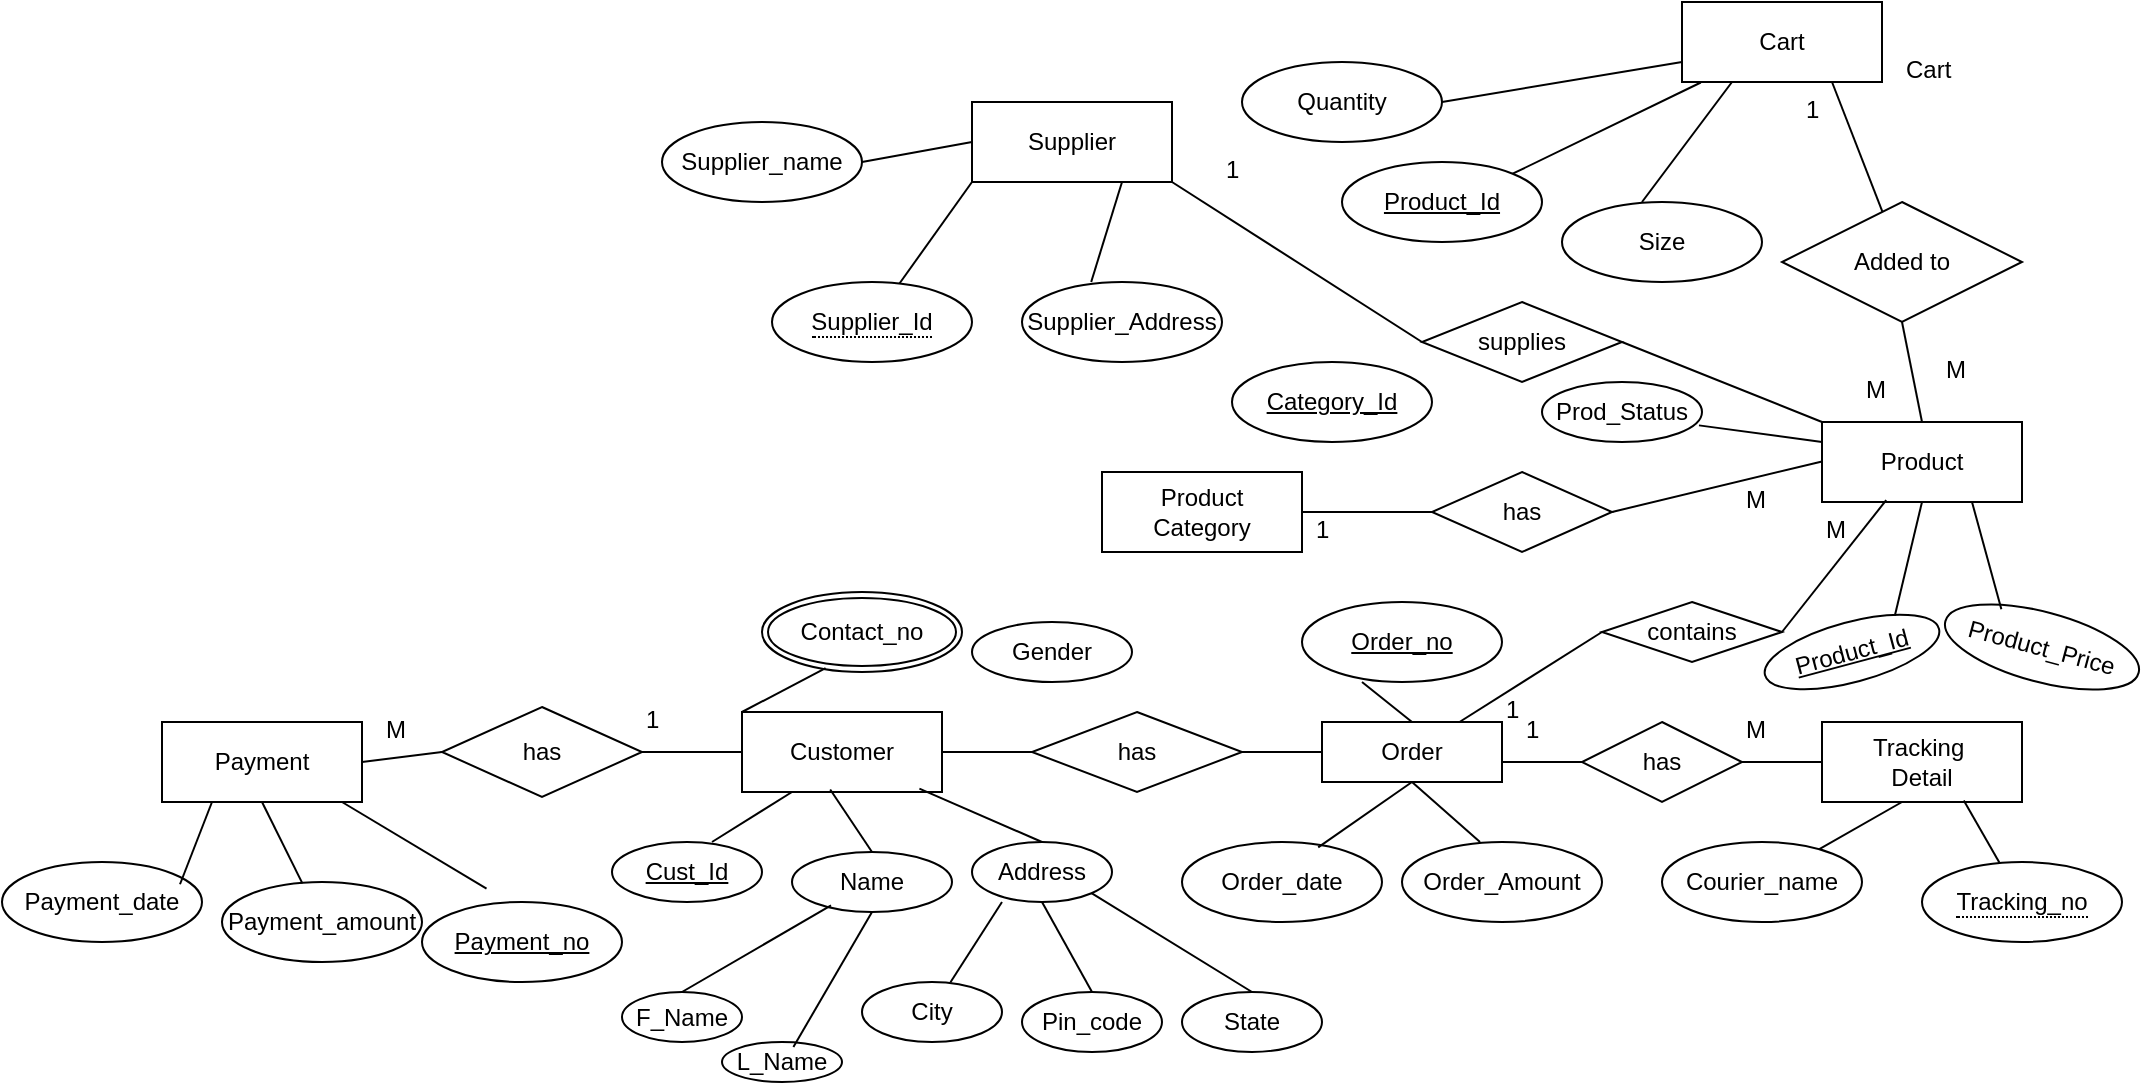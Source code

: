 <mxfile version="27.0.5">
  <diagram name="Page-1" id="hpA-FdxMp2U5agoBRCcL">
    <mxGraphModel dx="1973" dy="633" grid="1" gridSize="10" guides="1" tooltips="1" connect="1" arrows="1" fold="1" page="1" pageScale="1" pageWidth="850" pageHeight="1100" math="0" shadow="0">
      <root>
        <mxCell id="0" />
        <mxCell id="1" parent="0" />
        <mxCell id="492UR5n4Qzq-3vBuhwkM-1" value="Cart" style="whiteSpace=wrap;html=1;align=center;" parent="1" vertex="1">
          <mxGeometry x="730" y="40" width="100" height="40" as="geometry" />
        </mxCell>
        <mxCell id="492UR5n4Qzq-3vBuhwkM-2" value="Quantity" style="ellipse;whiteSpace=wrap;html=1;align=center;" parent="1" vertex="1">
          <mxGeometry x="510" y="70" width="100" height="40" as="geometry" />
        </mxCell>
        <mxCell id="492UR5n4Qzq-3vBuhwkM-4" value="Size" style="ellipse;whiteSpace=wrap;html=1;align=center;" parent="1" vertex="1">
          <mxGeometry x="670" y="140" width="100" height="40" as="geometry" />
        </mxCell>
        <mxCell id="492UR5n4Qzq-3vBuhwkM-6" value="" style="endArrow=none;html=1;rounded=0;exitX=1;exitY=0.5;exitDx=0;exitDy=0;entryX=0;entryY=0.75;entryDx=0;entryDy=0;" parent="1" source="492UR5n4Qzq-3vBuhwkM-2" target="492UR5n4Qzq-3vBuhwkM-1" edge="1">
          <mxGeometry relative="1" as="geometry">
            <mxPoint x="580" y="100" as="sourcePoint" />
            <mxPoint x="740" y="100" as="targetPoint" />
          </mxGeometry>
        </mxCell>
        <mxCell id="492UR5n4Qzq-3vBuhwkM-7" value="" style="endArrow=none;html=1;rounded=0;entryX=0.25;entryY=1;entryDx=0;entryDy=0;" parent="1" target="492UR5n4Qzq-3vBuhwkM-1" edge="1">
          <mxGeometry relative="1" as="geometry">
            <mxPoint x="710" y="140" as="sourcePoint" />
            <mxPoint x="740" y="100" as="targetPoint" />
          </mxGeometry>
        </mxCell>
        <mxCell id="492UR5n4Qzq-3vBuhwkM-8" value="" style="endArrow=none;html=1;rounded=0;entryX=0.094;entryY=1.006;entryDx=0;entryDy=0;entryPerimeter=0;exitX=1;exitY=0;exitDx=0;exitDy=0;" parent="1" source="492UR5n4Qzq-3vBuhwkM-14" target="492UR5n4Qzq-3vBuhwkM-1" edge="1">
          <mxGeometry relative="1" as="geometry">
            <mxPoint x="651.235" y="124.383" as="sourcePoint" />
            <mxPoint x="740" y="100" as="targetPoint" />
          </mxGeometry>
        </mxCell>
        <mxCell id="492UR5n4Qzq-3vBuhwkM-9" value="Added to" style="shape=rhombus;perimeter=rhombusPerimeter;whiteSpace=wrap;html=1;align=center;" parent="1" vertex="1">
          <mxGeometry x="780" y="140" width="120" height="60" as="geometry" />
        </mxCell>
        <mxCell id="492UR5n4Qzq-3vBuhwkM-10" value="Cart" style="text;whiteSpace=wrap;html=1;" parent="1" vertex="1">
          <mxGeometry x="840" y="60" width="60" height="40" as="geometry" />
        </mxCell>
        <mxCell id="492UR5n4Qzq-3vBuhwkM-11" value="" style="endArrow=none;html=1;rounded=0;entryX=0.75;entryY=1;entryDx=0;entryDy=0;" parent="1" source="492UR5n4Qzq-3vBuhwkM-9" target="492UR5n4Qzq-3vBuhwkM-1" edge="1">
          <mxGeometry relative="1" as="geometry">
            <mxPoint x="830" y="130" as="sourcePoint" />
            <mxPoint x="820" y="99.43" as="targetPoint" />
          </mxGeometry>
        </mxCell>
        <mxCell id="492UR5n4Qzq-3vBuhwkM-14" value="Product_Id" style="ellipse;whiteSpace=wrap;html=1;align=center;fontStyle=4;" parent="1" vertex="1">
          <mxGeometry x="560" y="120" width="100" height="40" as="geometry" />
        </mxCell>
        <mxCell id="492UR5n4Qzq-3vBuhwkM-15" value="1" style="text;whiteSpace=wrap;html=1;" parent="1" vertex="1">
          <mxGeometry x="790" y="80" width="60" height="40" as="geometry" />
        </mxCell>
        <mxCell id="492UR5n4Qzq-3vBuhwkM-17" value="" style="endArrow=none;html=1;rounded=0;exitX=0.5;exitY=0;exitDx=0;exitDy=0;" parent="1" source="492UR5n4Qzq-3vBuhwkM-20" edge="1">
          <mxGeometry relative="1" as="geometry">
            <mxPoint x="850" y="240" as="sourcePoint" />
            <mxPoint x="840" y="200" as="targetPoint" />
          </mxGeometry>
        </mxCell>
        <mxCell id="492UR5n4Qzq-3vBuhwkM-18" value="M" style="text;whiteSpace=wrap;html=1;" parent="1" vertex="1">
          <mxGeometry x="820" y="220" width="60" height="40" as="geometry" />
        </mxCell>
        <mxCell id="492UR5n4Qzq-3vBuhwkM-19" value="M" style="text;whiteSpace=wrap;html=1;" parent="1" vertex="1">
          <mxGeometry x="860" y="210" width="60" height="40" as="geometry" />
        </mxCell>
        <mxCell id="492UR5n4Qzq-3vBuhwkM-20" value="Product" style="whiteSpace=wrap;html=1;align=center;" parent="1" vertex="1">
          <mxGeometry x="800" y="250" width="100" height="40" as="geometry" />
        </mxCell>
        <mxCell id="492UR5n4Qzq-3vBuhwkM-21" value="supplies" style="shape=rhombus;perimeter=rhombusPerimeter;whiteSpace=wrap;html=1;align=center;" parent="1" vertex="1">
          <mxGeometry x="600" y="190" width="100" height="40" as="geometry" />
        </mxCell>
        <mxCell id="492UR5n4Qzq-3vBuhwkM-23" value="" style="endArrow=none;html=1;rounded=0;exitX=1;exitY=0.5;exitDx=0;exitDy=0;entryX=0;entryY=0;entryDx=0;entryDy=0;" parent="1" source="492UR5n4Qzq-3vBuhwkM-21" target="492UR5n4Qzq-3vBuhwkM-20" edge="1">
          <mxGeometry relative="1" as="geometry">
            <mxPoint x="610" y="250" as="sourcePoint" />
            <mxPoint x="770" y="250" as="targetPoint" />
          </mxGeometry>
        </mxCell>
        <mxCell id="492UR5n4Qzq-3vBuhwkM-24" value="" style="endArrow=none;html=1;rounded=0;exitX=1;exitY=0.5;exitDx=0;exitDy=0;" parent="1" edge="1" source="492UR5n4Qzq-3vBuhwkM-27">
          <mxGeometry relative="1" as="geometry">
            <mxPoint x="700" y="270" as="sourcePoint" />
            <mxPoint x="800" y="269.71" as="targetPoint" />
          </mxGeometry>
        </mxCell>
        <mxCell id="492UR5n4Qzq-3vBuhwkM-27" value="has" style="shape=rhombus;perimeter=rhombusPerimeter;whiteSpace=wrap;html=1;align=center;" parent="1" vertex="1">
          <mxGeometry x="605" y="275" width="90" height="40" as="geometry" />
        </mxCell>
        <mxCell id="492UR5n4Qzq-3vBuhwkM-28" value="contains" style="shape=rhombus;perimeter=rhombusPerimeter;whiteSpace=wrap;html=1;align=center;" parent="1" vertex="1">
          <mxGeometry x="690" y="340" width="90" height="30" as="geometry" />
        </mxCell>
        <mxCell id="492UR5n4Qzq-3vBuhwkM-29" value="" style="endArrow=none;html=1;rounded=0;exitX=1;exitY=0.5;exitDx=0;exitDy=0;entryX=0.321;entryY=0.977;entryDx=0;entryDy=0;entryPerimeter=0;" parent="1" source="492UR5n4Qzq-3vBuhwkM-28" target="492UR5n4Qzq-3vBuhwkM-20" edge="1">
          <mxGeometry relative="1" as="geometry">
            <mxPoint x="670" y="300" as="sourcePoint" />
            <mxPoint x="830" y="300" as="targetPoint" />
          </mxGeometry>
        </mxCell>
        <mxCell id="492UR5n4Qzq-3vBuhwkM-30" value="" style="endArrow=none;html=1;rounded=0;exitX=0;exitY=0.5;exitDx=0;exitDy=0;" parent="1" source="492UR5n4Qzq-3vBuhwkM-28" target="492UR5n4Qzq-3vBuhwkM-31" edge="1">
          <mxGeometry relative="1" as="geometry">
            <mxPoint x="670" y="300" as="sourcePoint" />
            <mxPoint x="600" y="400" as="targetPoint" />
          </mxGeometry>
        </mxCell>
        <mxCell id="492UR5n4Qzq-3vBuhwkM-31" value="Order" style="whiteSpace=wrap;html=1;align=center;" parent="1" vertex="1">
          <mxGeometry x="550" y="400" width="90" height="30" as="geometry" />
        </mxCell>
        <mxCell id="oqUq-A6yQlzPYhAFowX8-1" value="Supplier" style="whiteSpace=wrap;html=1;align=center;" vertex="1" parent="1">
          <mxGeometry x="375" y="90" width="100" height="40" as="geometry" />
        </mxCell>
        <mxCell id="oqUq-A6yQlzPYhAFowX8-2" value="1" style="text;whiteSpace=wrap;html=1;" vertex="1" parent="1">
          <mxGeometry x="500" y="110" width="60" height="40" as="geometry" />
        </mxCell>
        <mxCell id="oqUq-A6yQlzPYhAFowX8-4" value="" style="endArrow=none;html=1;rounded=0;entryX=0;entryY=0.5;entryDx=0;entryDy=0;exitX=1;exitY=1;exitDx=0;exitDy=0;" edge="1" parent="1">
          <mxGeometry relative="1" as="geometry">
            <mxPoint x="475.0" y="130.0" as="sourcePoint" />
            <mxPoint x="600" y="210" as="targetPoint" />
          </mxGeometry>
        </mxCell>
        <mxCell id="oqUq-A6yQlzPYhAFowX8-5" value="Supplier_name" style="ellipse;whiteSpace=wrap;html=1;align=center;" vertex="1" parent="1">
          <mxGeometry x="220" y="100" width="100" height="40" as="geometry" />
        </mxCell>
        <mxCell id="oqUq-A6yQlzPYhAFowX8-6" value="" style="endArrow=none;html=1;rounded=0;exitX=1;exitY=0.5;exitDx=0;exitDy=0;entryX=0;entryY=0.5;entryDx=0;entryDy=0;" edge="1" parent="1" source="oqUq-A6yQlzPYhAFowX8-5" target="oqUq-A6yQlzPYhAFowX8-1">
          <mxGeometry relative="1" as="geometry">
            <mxPoint x="430" y="190" as="sourcePoint" />
            <mxPoint x="370" y="110" as="targetPoint" />
          </mxGeometry>
        </mxCell>
        <mxCell id="oqUq-A6yQlzPYhAFowX8-7" value="Supplier_Address" style="ellipse;whiteSpace=wrap;html=1;align=center;" vertex="1" parent="1">
          <mxGeometry x="400" y="180" width="100" height="40" as="geometry" />
        </mxCell>
        <mxCell id="oqUq-A6yQlzPYhAFowX8-8" value="&lt;span style=&quot;border-bottom: 1px dotted&quot;&gt;Supplier_Id&lt;/span&gt;" style="ellipse;whiteSpace=wrap;html=1;align=center;" vertex="1" parent="1">
          <mxGeometry x="275" y="180" width="100" height="40" as="geometry" />
        </mxCell>
        <mxCell id="oqUq-A6yQlzPYhAFowX8-9" value="" style="endArrow=none;html=1;rounded=0;entryX=0;entryY=1;entryDx=0;entryDy=0;" edge="1" parent="1" source="oqUq-A6yQlzPYhAFowX8-8" target="oqUq-A6yQlzPYhAFowX8-1">
          <mxGeometry relative="1" as="geometry">
            <mxPoint x="430" y="140" as="sourcePoint" />
            <mxPoint x="590" y="140" as="targetPoint" />
          </mxGeometry>
        </mxCell>
        <mxCell id="oqUq-A6yQlzPYhAFowX8-10" value="" style="endArrow=none;html=1;rounded=0;exitX=0.346;exitY=-0.001;exitDx=0;exitDy=0;exitPerimeter=0;entryX=0.75;entryY=1;entryDx=0;entryDy=0;" edge="1" parent="1" source="oqUq-A6yQlzPYhAFowX8-7" target="oqUq-A6yQlzPYhAFowX8-1">
          <mxGeometry relative="1" as="geometry">
            <mxPoint x="430" y="140" as="sourcePoint" />
            <mxPoint x="590" y="140" as="targetPoint" />
          </mxGeometry>
        </mxCell>
        <mxCell id="oqUq-A6yQlzPYhAFowX8-11" value="Product&lt;div&gt;Category&lt;/div&gt;" style="whiteSpace=wrap;html=1;align=center;" vertex="1" parent="1">
          <mxGeometry x="440" y="275" width="100" height="40" as="geometry" />
        </mxCell>
        <mxCell id="oqUq-A6yQlzPYhAFowX8-12" value="" style="line;strokeWidth=1;rotatable=0;dashed=0;labelPosition=right;align=left;verticalAlign=middle;spacingTop=0;spacingLeft=6;points=[];portConstraint=eastwest;" vertex="1" parent="1">
          <mxGeometry x="540" y="290" width="65" height="10" as="geometry" />
        </mxCell>
        <mxCell id="oqUq-A6yQlzPYhAFowX8-16" value="Category_Id" style="ellipse;whiteSpace=wrap;html=1;align=center;fontStyle=4;" vertex="1" parent="1">
          <mxGeometry x="505" y="220" width="100" height="40" as="geometry" />
        </mxCell>
        <mxCell id="oqUq-A6yQlzPYhAFowX8-17" value="Prod_Status" style="ellipse;whiteSpace=wrap;html=1;align=center;" vertex="1" parent="1">
          <mxGeometry x="660" y="230" width="80" height="30" as="geometry" />
        </mxCell>
        <mxCell id="oqUq-A6yQlzPYhAFowX8-18" value="" style="endArrow=none;html=1;rounded=0;exitX=0.981;exitY=0.723;exitDx=0;exitDy=0;exitPerimeter=0;" edge="1" parent="1" source="oqUq-A6yQlzPYhAFowX8-17">
          <mxGeometry relative="1" as="geometry">
            <mxPoint x="640" y="260" as="sourcePoint" />
            <mxPoint x="800" y="260" as="targetPoint" />
          </mxGeometry>
        </mxCell>
        <mxCell id="oqUq-A6yQlzPYhAFowX8-19" value="1" style="text;whiteSpace=wrap;html=1;" vertex="1" parent="1">
          <mxGeometry x="545" y="290" width="60" height="40" as="geometry" />
        </mxCell>
        <mxCell id="oqUq-A6yQlzPYhAFowX8-20" value="M" style="text;whiteSpace=wrap;html=1;" vertex="1" parent="1">
          <mxGeometry x="760" y="275" width="60" height="40" as="geometry" />
        </mxCell>
        <mxCell id="oqUq-A6yQlzPYhAFowX8-21" value="M" style="text;whiteSpace=wrap;html=1;" vertex="1" parent="1">
          <mxGeometry x="800" y="290" width="60" height="40" as="geometry" />
        </mxCell>
        <mxCell id="oqUq-A6yQlzPYhAFowX8-22" value="Product_Id" style="ellipse;whiteSpace=wrap;html=1;align=center;fontStyle=4;rotation=-15;" vertex="1" parent="1">
          <mxGeometry x="770" y="350" width="90" height="30" as="geometry" />
        </mxCell>
        <mxCell id="oqUq-A6yQlzPYhAFowX8-23" value="" style="endArrow=none;html=1;rounded=0;entryX=0.5;entryY=1;entryDx=0;entryDy=0;exitX=0.782;exitY=0.101;exitDx=0;exitDy=0;exitPerimeter=0;" edge="1" parent="1" source="oqUq-A6yQlzPYhAFowX8-22" target="492UR5n4Qzq-3vBuhwkM-20">
          <mxGeometry relative="1" as="geometry">
            <mxPoint x="840" y="340" as="sourcePoint" />
            <mxPoint x="910" y="315" as="targetPoint" />
          </mxGeometry>
        </mxCell>
        <mxCell id="oqUq-A6yQlzPYhAFowX8-26" value="Product_Price" style="ellipse;whiteSpace=wrap;html=1;align=center;rotation=15;" vertex="1" parent="1">
          <mxGeometry x="860" y="345" width="100" height="35" as="geometry" />
        </mxCell>
        <mxCell id="oqUq-A6yQlzPYhAFowX8-27" value="" style="endArrow=none;html=1;rounded=0;entryX=0.75;entryY=1;entryDx=0;entryDy=0;exitX=0.255;exitY=0.13;exitDx=0;exitDy=0;exitPerimeter=0;" edge="1" parent="1" source="oqUq-A6yQlzPYhAFowX8-26" target="492UR5n4Qzq-3vBuhwkM-20">
          <mxGeometry relative="1" as="geometry">
            <mxPoint x="660" y="320" as="sourcePoint" />
            <mxPoint x="820" y="320" as="targetPoint" />
          </mxGeometry>
        </mxCell>
        <mxCell id="oqUq-A6yQlzPYhAFowX8-32" value="1" style="text;whiteSpace=wrap;html=1;" vertex="1" parent="1">
          <mxGeometry x="640" y="380" width="60" height="40" as="geometry" />
        </mxCell>
        <mxCell id="oqUq-A6yQlzPYhAFowX8-33" value="has" style="shape=rhombus;perimeter=rhombusPerimeter;whiteSpace=wrap;html=1;align=center;" vertex="1" parent="1">
          <mxGeometry x="680" y="400" width="80" height="40" as="geometry" />
        </mxCell>
        <mxCell id="oqUq-A6yQlzPYhAFowX8-34" value="Tracking&amp;nbsp;&lt;div&gt;Detail&lt;/div&gt;" style="whiteSpace=wrap;html=1;align=center;" vertex="1" parent="1">
          <mxGeometry x="800" y="400" width="100" height="40" as="geometry" />
        </mxCell>
        <mxCell id="oqUq-A6yQlzPYhAFowX8-35" value="" style="endArrow=none;html=1;rounded=0;exitX=0;exitY=1;exitDx=0;exitDy=0;entryX=0;entryY=0.5;entryDx=0;entryDy=0;" edge="1" parent="1" source="oqUq-A6yQlzPYhAFowX8-32" target="oqUq-A6yQlzPYhAFowX8-33">
          <mxGeometry relative="1" as="geometry">
            <mxPoint x="660" y="430" as="sourcePoint" />
            <mxPoint x="820" y="430" as="targetPoint" />
          </mxGeometry>
        </mxCell>
        <mxCell id="oqUq-A6yQlzPYhAFowX8-36" value="" style="endArrow=none;html=1;rounded=0;entryX=0;entryY=0.5;entryDx=0;entryDy=0;exitX=1;exitY=0.5;exitDx=0;exitDy=0;" edge="1" parent="1" source="oqUq-A6yQlzPYhAFowX8-33" target="oqUq-A6yQlzPYhAFowX8-34">
          <mxGeometry relative="1" as="geometry">
            <mxPoint x="660" y="390" as="sourcePoint" />
            <mxPoint x="820" y="390" as="targetPoint" />
          </mxGeometry>
        </mxCell>
        <mxCell id="oqUq-A6yQlzPYhAFowX8-37" value="Courier_name" style="ellipse;whiteSpace=wrap;html=1;align=center;" vertex="1" parent="1">
          <mxGeometry x="720" y="460" width="100" height="40" as="geometry" />
        </mxCell>
        <mxCell id="oqUq-A6yQlzPYhAFowX8-38" value="" style="endArrow=none;html=1;rounded=0;" edge="1" parent="1" source="oqUq-A6yQlzPYhAFowX8-37">
          <mxGeometry relative="1" as="geometry">
            <mxPoint x="660" y="390" as="sourcePoint" />
            <mxPoint x="840" y="440" as="targetPoint" />
          </mxGeometry>
        </mxCell>
        <mxCell id="oqUq-A6yQlzPYhAFowX8-39" value="&lt;span style=&quot;border-bottom: 1px dotted&quot;&gt;Tracking_no&lt;/span&gt;" style="ellipse;whiteSpace=wrap;html=1;align=center;" vertex="1" parent="1">
          <mxGeometry x="850" y="470" width="100" height="40" as="geometry" />
        </mxCell>
        <mxCell id="oqUq-A6yQlzPYhAFowX8-40" value="" style="endArrow=none;html=1;rounded=0;entryX=0.709;entryY=0.982;entryDx=0;entryDy=0;entryPerimeter=0;" edge="1" parent="1" source="oqUq-A6yQlzPYhAFowX8-39" target="oqUq-A6yQlzPYhAFowX8-34">
          <mxGeometry relative="1" as="geometry">
            <mxPoint x="660" y="390" as="sourcePoint" />
            <mxPoint x="820" y="390" as="targetPoint" />
          </mxGeometry>
        </mxCell>
        <mxCell id="oqUq-A6yQlzPYhAFowX8-41" value="1" style="text;whiteSpace=wrap;html=1;" vertex="1" parent="1">
          <mxGeometry x="650" y="390" width="60" height="40" as="geometry" />
        </mxCell>
        <mxCell id="oqUq-A6yQlzPYhAFowX8-42" value="M" style="text;whiteSpace=wrap;html=1;" vertex="1" parent="1">
          <mxGeometry x="760" y="390" width="60" height="40" as="geometry" />
        </mxCell>
        <mxCell id="oqUq-A6yQlzPYhAFowX8-43" value="Order_date" style="ellipse;whiteSpace=wrap;html=1;align=center;" vertex="1" parent="1">
          <mxGeometry x="480" y="460" width="100" height="40" as="geometry" />
        </mxCell>
        <mxCell id="oqUq-A6yQlzPYhAFowX8-44" value="Order_Amount" style="ellipse;whiteSpace=wrap;html=1;align=center;" vertex="1" parent="1">
          <mxGeometry x="590" y="460" width="100" height="40" as="geometry" />
        </mxCell>
        <mxCell id="oqUq-A6yQlzPYhAFowX8-45" value="" style="endArrow=none;html=1;rounded=0;exitX=0.681;exitY=0.068;exitDx=0;exitDy=0;exitPerimeter=0;entryX=0.5;entryY=1;entryDx=0;entryDy=0;" edge="1" parent="1" source="oqUq-A6yQlzPYhAFowX8-43" target="492UR5n4Qzq-3vBuhwkM-31">
          <mxGeometry relative="1" as="geometry">
            <mxPoint x="550" y="470" as="sourcePoint" />
            <mxPoint x="710" y="470" as="targetPoint" />
          </mxGeometry>
        </mxCell>
        <mxCell id="oqUq-A6yQlzPYhAFowX8-46" value="" style="endArrow=none;html=1;rounded=0;entryX=0.39;entryY=-0.001;entryDx=0;entryDy=0;entryPerimeter=0;exitX=0.5;exitY=1;exitDx=0;exitDy=0;" edge="1" parent="1" source="492UR5n4Qzq-3vBuhwkM-31" target="oqUq-A6yQlzPYhAFowX8-44">
          <mxGeometry relative="1" as="geometry">
            <mxPoint x="550" y="470" as="sourcePoint" />
            <mxPoint x="710" y="470" as="targetPoint" />
          </mxGeometry>
        </mxCell>
        <mxCell id="oqUq-A6yQlzPYhAFowX8-48" value="Order_no" style="ellipse;whiteSpace=wrap;html=1;align=center;fontStyle=4;" vertex="1" parent="1">
          <mxGeometry x="540" y="340" width="100" height="40" as="geometry" />
        </mxCell>
        <mxCell id="oqUq-A6yQlzPYhAFowX8-49" value="" style="endArrow=none;html=1;rounded=0;exitX=0.5;exitY=0;exitDx=0;exitDy=0;" edge="1" parent="1" source="492UR5n4Qzq-3vBuhwkM-31">
          <mxGeometry relative="1" as="geometry">
            <mxPoint x="410" y="380" as="sourcePoint" />
            <mxPoint x="570" y="380" as="targetPoint" />
          </mxGeometry>
        </mxCell>
        <mxCell id="oqUq-A6yQlzPYhAFowX8-50" value="has" style="shape=rhombus;perimeter=rhombusPerimeter;whiteSpace=wrap;html=1;align=center;" vertex="1" parent="1">
          <mxGeometry x="405" y="395" width="105" height="40" as="geometry" />
        </mxCell>
        <mxCell id="oqUq-A6yQlzPYhAFowX8-51" value="" style="endArrow=none;html=1;rounded=0;exitX=1;exitY=0.5;exitDx=0;exitDy=0;entryX=0;entryY=0.5;entryDx=0;entryDy=0;" edge="1" parent="1" source="oqUq-A6yQlzPYhAFowX8-50" target="492UR5n4Qzq-3vBuhwkM-31">
          <mxGeometry relative="1" as="geometry">
            <mxPoint x="410" y="430" as="sourcePoint" />
            <mxPoint x="550" y="415" as="targetPoint" />
          </mxGeometry>
        </mxCell>
        <mxCell id="oqUq-A6yQlzPYhAFowX8-52" value="Customer" style="whiteSpace=wrap;html=1;align=center;" vertex="1" parent="1">
          <mxGeometry x="260" y="395" width="100" height="40" as="geometry" />
        </mxCell>
        <mxCell id="oqUq-A6yQlzPYhAFowX8-53" value="" style="endArrow=none;html=1;rounded=0;exitX=1;exitY=0.5;exitDx=0;exitDy=0;entryX=0;entryY=0.5;entryDx=0;entryDy=0;" edge="1" parent="1" source="oqUq-A6yQlzPYhAFowX8-52" target="oqUq-A6yQlzPYhAFowX8-50">
          <mxGeometry relative="1" as="geometry">
            <mxPoint x="410" y="380" as="sourcePoint" />
            <mxPoint x="570" y="380" as="targetPoint" />
          </mxGeometry>
        </mxCell>
        <mxCell id="oqUq-A6yQlzPYhAFowX8-54" value="has" style="shape=rhombus;perimeter=rhombusPerimeter;whiteSpace=wrap;html=1;align=center;" vertex="1" parent="1">
          <mxGeometry x="110" y="392.5" width="100" height="45" as="geometry" />
        </mxCell>
        <mxCell id="oqUq-A6yQlzPYhAFowX8-55" value="" style="endArrow=none;html=1;rounded=0;entryX=0;entryY=0.5;entryDx=0;entryDy=0;exitX=1;exitY=0.5;exitDx=0;exitDy=0;" edge="1" parent="1" source="oqUq-A6yQlzPYhAFowX8-54" target="oqUq-A6yQlzPYhAFowX8-52">
          <mxGeometry relative="1" as="geometry">
            <mxPoint x="90" y="400" as="sourcePoint" />
            <mxPoint x="250" y="400" as="targetPoint" />
          </mxGeometry>
        </mxCell>
        <mxCell id="oqUq-A6yQlzPYhAFowX8-56" value="Payment" style="whiteSpace=wrap;html=1;align=center;" vertex="1" parent="1">
          <mxGeometry x="-30" y="400" width="100" height="40" as="geometry" />
        </mxCell>
        <mxCell id="oqUq-A6yQlzPYhAFowX8-57" value="" style="endArrow=none;html=1;rounded=0;entryX=0;entryY=0.5;entryDx=0;entryDy=0;exitX=1;exitY=0.5;exitDx=0;exitDy=0;" edge="1" parent="1" source="oqUq-A6yQlzPYhAFowX8-56" target="oqUq-A6yQlzPYhAFowX8-54">
          <mxGeometry relative="1" as="geometry">
            <mxPoint x="70" y="410" as="sourcePoint" />
            <mxPoint x="330" y="290" as="targetPoint" />
          </mxGeometry>
        </mxCell>
        <mxCell id="oqUq-A6yQlzPYhAFowX8-59" value="1" style="text;whiteSpace=wrap;html=1;" vertex="1" parent="1">
          <mxGeometry x="210" y="385" width="40" height="30" as="geometry" />
        </mxCell>
        <mxCell id="oqUq-A6yQlzPYhAFowX8-60" value="M" style="text;whiteSpace=wrap;html=1;" vertex="1" parent="1">
          <mxGeometry x="80" y="390" width="60" height="40" as="geometry" />
        </mxCell>
        <mxCell id="oqUq-A6yQlzPYhAFowX8-61" value="Payment_date" style="ellipse;whiteSpace=wrap;html=1;align=center;" vertex="1" parent="1">
          <mxGeometry x="-110" y="470" width="100" height="40" as="geometry" />
        </mxCell>
        <mxCell id="oqUq-A6yQlzPYhAFowX8-62" value="Payment_amount" style="ellipse;whiteSpace=wrap;html=1;align=center;" vertex="1" parent="1">
          <mxGeometry y="480" width="100" height="40" as="geometry" />
        </mxCell>
        <mxCell id="oqUq-A6yQlzPYhAFowX8-64" value="" style="endArrow=none;html=1;rounded=0;exitX=0.25;exitY=1;exitDx=0;exitDy=0;entryX=0.89;entryY=0.278;entryDx=0;entryDy=0;entryPerimeter=0;" edge="1" parent="1" source="oqUq-A6yQlzPYhAFowX8-56" target="oqUq-A6yQlzPYhAFowX8-61">
          <mxGeometry relative="1" as="geometry">
            <mxPoint x="50" y="410" as="sourcePoint" />
            <mxPoint x="210" y="410" as="targetPoint" />
          </mxGeometry>
        </mxCell>
        <mxCell id="oqUq-A6yQlzPYhAFowX8-65" value="" style="endArrow=none;html=1;rounded=0;exitX=0.5;exitY=1;exitDx=0;exitDy=0;entryX=0.402;entryY=0.017;entryDx=0;entryDy=0;entryPerimeter=0;" edge="1" parent="1" source="oqUq-A6yQlzPYhAFowX8-56" target="oqUq-A6yQlzPYhAFowX8-62">
          <mxGeometry relative="1" as="geometry">
            <mxPoint x="50" y="410" as="sourcePoint" />
            <mxPoint x="40" y="470" as="targetPoint" />
          </mxGeometry>
        </mxCell>
        <mxCell id="oqUq-A6yQlzPYhAFowX8-66" value="" style="endArrow=none;html=1;rounded=0;" edge="1" parent="1">
          <mxGeometry relative="1" as="geometry">
            <mxPoint x="60" y="440" as="sourcePoint" />
            <mxPoint x="132.265" y="483.359" as="targetPoint" />
          </mxGeometry>
        </mxCell>
        <mxCell id="oqUq-A6yQlzPYhAFowX8-67" value="Payment_no" style="ellipse;whiteSpace=wrap;html=1;align=center;fontStyle=4;" vertex="1" parent="1">
          <mxGeometry x="100" y="490" width="100" height="40" as="geometry" />
        </mxCell>
        <mxCell id="oqUq-A6yQlzPYhAFowX8-68" value="Contact_no" style="ellipse;shape=doubleEllipse;margin=3;whiteSpace=wrap;html=1;align=center;" vertex="1" parent="1">
          <mxGeometry x="270" y="335" width="100" height="40" as="geometry" />
        </mxCell>
        <mxCell id="oqUq-A6yQlzPYhAFowX8-69" value="" style="endArrow=none;html=1;rounded=0;exitX=0.318;exitY=0.952;exitDx=0;exitDy=0;exitPerimeter=0;entryX=0;entryY=0;entryDx=0;entryDy=0;" edge="1" parent="1" source="oqUq-A6yQlzPYhAFowX8-68" target="oqUq-A6yQlzPYhAFowX8-52">
          <mxGeometry relative="1" as="geometry">
            <mxPoint x="220" y="390" as="sourcePoint" />
            <mxPoint x="270" y="390" as="targetPoint" />
          </mxGeometry>
        </mxCell>
        <mxCell id="oqUq-A6yQlzPYhAFowX8-73" value="Address" style="ellipse;whiteSpace=wrap;html=1;align=center;" vertex="1" parent="1">
          <mxGeometry x="375" y="460" width="70" height="30" as="geometry" />
        </mxCell>
        <mxCell id="oqUq-A6yQlzPYhAFowX8-74" value="Name" style="ellipse;whiteSpace=wrap;html=1;align=center;" vertex="1" parent="1">
          <mxGeometry x="285" y="465" width="80" height="30" as="geometry" />
        </mxCell>
        <mxCell id="oqUq-A6yQlzPYhAFowX8-75" value="" style="endArrow=none;html=1;rounded=0;exitX=0.5;exitY=0;exitDx=0;exitDy=0;entryX=0.25;entryY=1;entryDx=0;entryDy=0;" edge="1" parent="1" target="oqUq-A6yQlzPYhAFowX8-52">
          <mxGeometry relative="1" as="geometry">
            <mxPoint x="245" y="460" as="sourcePoint" />
            <mxPoint x="290" y="440" as="targetPoint" />
          </mxGeometry>
        </mxCell>
        <mxCell id="oqUq-A6yQlzPYhAFowX8-76" value="" style="endArrow=none;html=1;rounded=0;exitX=0.441;exitY=0.969;exitDx=0;exitDy=0;exitPerimeter=0;entryX=0.5;entryY=0;entryDx=0;entryDy=0;" edge="1" parent="1" source="oqUq-A6yQlzPYhAFowX8-52" target="oqUq-A6yQlzPYhAFowX8-74">
          <mxGeometry relative="1" as="geometry">
            <mxPoint x="220" y="390" as="sourcePoint" />
            <mxPoint x="330" y="460" as="targetPoint" />
          </mxGeometry>
        </mxCell>
        <mxCell id="oqUq-A6yQlzPYhAFowX8-77" value="" style="endArrow=none;html=1;rounded=0;entryX=0.5;entryY=0;entryDx=0;entryDy=0;exitX=0.887;exitY=0.958;exitDx=0;exitDy=0;exitPerimeter=0;" edge="1" parent="1" source="oqUq-A6yQlzPYhAFowX8-52" target="oqUq-A6yQlzPYhAFowX8-73">
          <mxGeometry relative="1" as="geometry">
            <mxPoint x="350" y="440" as="sourcePoint" />
            <mxPoint x="380" y="390" as="targetPoint" />
          </mxGeometry>
        </mxCell>
        <mxCell id="oqUq-A6yQlzPYhAFowX8-78" value="Cust_Id" style="ellipse;whiteSpace=wrap;html=1;align=center;fontStyle=4;" vertex="1" parent="1">
          <mxGeometry x="195" y="460" width="75" height="30" as="geometry" />
        </mxCell>
        <mxCell id="oqUq-A6yQlzPYhAFowX8-79" value="City" style="ellipse;whiteSpace=wrap;html=1;align=center;" vertex="1" parent="1">
          <mxGeometry x="320" y="530" width="70" height="30" as="geometry" />
        </mxCell>
        <mxCell id="oqUq-A6yQlzPYhAFowX8-80" value="" style="endArrow=none;html=1;rounded=0;entryX=0.632;entryY=0.003;entryDx=0;entryDy=0;entryPerimeter=0;" edge="1" parent="1" target="oqUq-A6yQlzPYhAFowX8-79">
          <mxGeometry relative="1" as="geometry">
            <mxPoint x="390" y="490" as="sourcePoint" />
            <mxPoint x="460" y="490" as="targetPoint" />
          </mxGeometry>
        </mxCell>
        <mxCell id="oqUq-A6yQlzPYhAFowX8-82" value="Pin_code" style="ellipse;whiteSpace=wrap;html=1;align=center;" vertex="1" parent="1">
          <mxGeometry x="400" y="535" width="70" height="30" as="geometry" />
        </mxCell>
        <mxCell id="oqUq-A6yQlzPYhAFowX8-83" value="State" style="ellipse;whiteSpace=wrap;html=1;align=center;" vertex="1" parent="1">
          <mxGeometry x="480" y="535" width="70" height="30" as="geometry" />
        </mxCell>
        <mxCell id="oqUq-A6yQlzPYhAFowX8-84" value="" style="endArrow=none;html=1;rounded=0;entryX=0.5;entryY=0;entryDx=0;entryDy=0;exitX=1;exitY=1;exitDx=0;exitDy=0;" edge="1" parent="1" source="oqUq-A6yQlzPYhAFowX8-73" target="oqUq-A6yQlzPYhAFowX8-83">
          <mxGeometry relative="1" as="geometry">
            <mxPoint x="300" y="490" as="sourcePoint" />
            <mxPoint x="460" y="490" as="targetPoint" />
          </mxGeometry>
        </mxCell>
        <mxCell id="oqUq-A6yQlzPYhAFowX8-85" value="" style="endArrow=none;html=1;rounded=0;entryX=0.5;entryY=0;entryDx=0;entryDy=0;" edge="1" parent="1" target="oqUq-A6yQlzPYhAFowX8-82">
          <mxGeometry relative="1" as="geometry">
            <mxPoint x="410" y="490" as="sourcePoint" />
            <mxPoint x="430" y="530" as="targetPoint" />
          </mxGeometry>
        </mxCell>
        <mxCell id="oqUq-A6yQlzPYhAFowX8-86" value="F_Name" style="ellipse;whiteSpace=wrap;html=1;align=center;" vertex="1" parent="1">
          <mxGeometry x="200" y="535" width="60" height="25" as="geometry" />
        </mxCell>
        <mxCell id="oqUq-A6yQlzPYhAFowX8-87" value="L_Name" style="ellipse;whiteSpace=wrap;html=1;align=center;" vertex="1" parent="1">
          <mxGeometry x="250" y="560" width="60" height="20" as="geometry" />
        </mxCell>
        <mxCell id="oqUq-A6yQlzPYhAFowX8-88" value="" style="endArrow=none;html=1;rounded=0;exitX=0.5;exitY=0;exitDx=0;exitDy=0;entryX=0.244;entryY=0.89;entryDx=0;entryDy=0;entryPerimeter=0;" edge="1" parent="1" source="oqUq-A6yQlzPYhAFowX8-86" target="oqUq-A6yQlzPYhAFowX8-74">
          <mxGeometry relative="1" as="geometry">
            <mxPoint x="300" y="490" as="sourcePoint" />
            <mxPoint x="460" y="490" as="targetPoint" />
          </mxGeometry>
        </mxCell>
        <mxCell id="oqUq-A6yQlzPYhAFowX8-89" value="" style="endArrow=none;html=1;rounded=0;exitX=0.595;exitY=0.125;exitDx=0;exitDy=0;exitPerimeter=0;entryX=0.5;entryY=1;entryDx=0;entryDy=0;" edge="1" parent="1" source="oqUq-A6yQlzPYhAFowX8-87" target="oqUq-A6yQlzPYhAFowX8-74">
          <mxGeometry relative="1" as="geometry">
            <mxPoint x="300" y="490" as="sourcePoint" />
            <mxPoint x="460" y="490" as="targetPoint" />
          </mxGeometry>
        </mxCell>
        <mxCell id="oqUq-A6yQlzPYhAFowX8-90" value="Gender" style="ellipse;whiteSpace=wrap;html=1;align=center;" vertex="1" parent="1">
          <mxGeometry x="375" y="350" width="80" height="30" as="geometry" />
        </mxCell>
      </root>
    </mxGraphModel>
  </diagram>
</mxfile>
